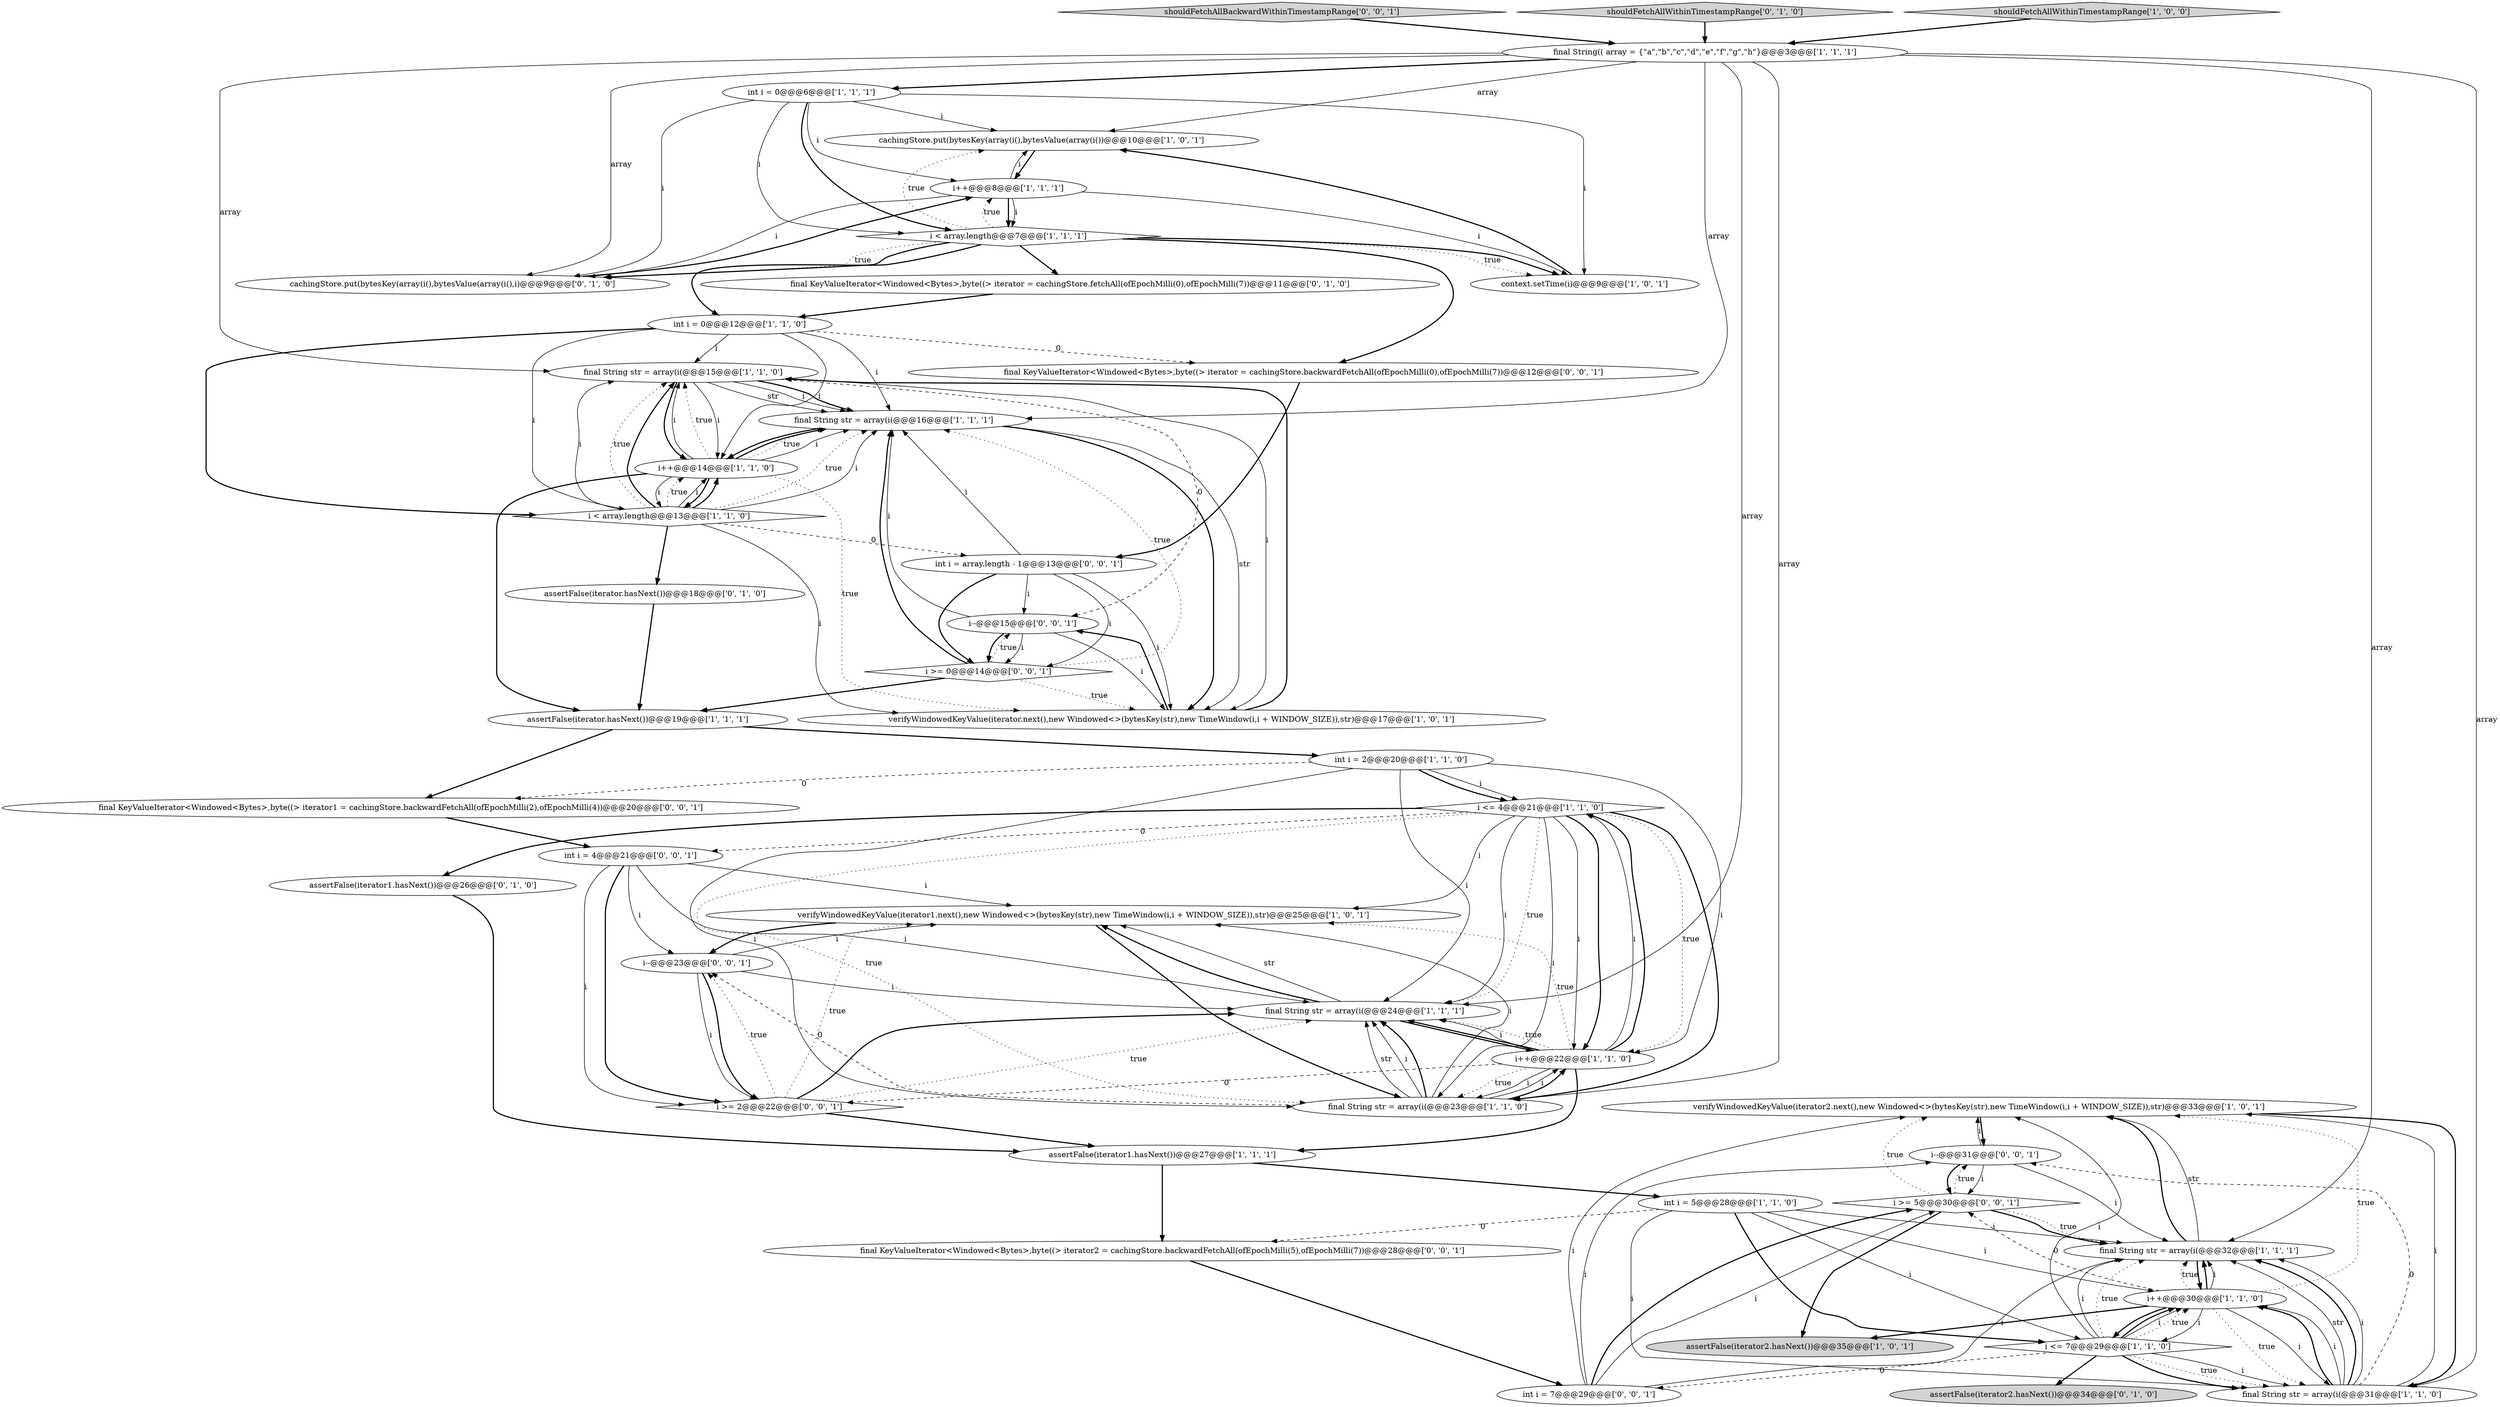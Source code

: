 digraph {
4 [style = filled, label = "verifyWindowedKeyValue(iterator2.next(),new Windowed<>(bytesKey(str),new TimeWindow(i,i + WINDOW_SIZE)),str)@@@33@@@['1', '0', '1']", fillcolor = white, shape = ellipse image = "AAA0AAABBB1BBB"];
19 [style = filled, label = "int i = 2@@@20@@@['1', '1', '0']", fillcolor = white, shape = ellipse image = "AAA0AAABBB1BBB"];
16 [style = filled, label = "final String str = array(i(@@@15@@@['1', '1', '0']", fillcolor = white, shape = ellipse image = "AAA0AAABBB1BBB"];
5 [style = filled, label = "assertFalse(iterator1.hasNext())@@@27@@@['1', '1', '1']", fillcolor = white, shape = ellipse image = "AAA0AAABBB1BBB"];
11 [style = filled, label = "cachingStore.put(bytesKey(array(i(),bytesValue(array(i())@@@10@@@['1', '0', '1']", fillcolor = white, shape = ellipse image = "AAA0AAABBB1BBB"];
41 [style = filled, label = "int i = 4@@@21@@@['0', '0', '1']", fillcolor = white, shape = ellipse image = "AAA0AAABBB3BBB"];
14 [style = filled, label = "final String str = array(i(@@@32@@@['1', '1', '1']", fillcolor = white, shape = ellipse image = "AAA0AAABBB1BBB"];
34 [style = filled, label = "shouldFetchAllBackwardWithinTimestampRange['0', '0', '1']", fillcolor = lightgray, shape = diamond image = "AAA0AAABBB3BBB"];
30 [style = filled, label = "assertFalse(iterator1.hasNext())@@@26@@@['0', '1', '0']", fillcolor = white, shape = ellipse image = "AAA0AAABBB2BBB"];
37 [style = filled, label = "i >= 5@@@30@@@['0', '0', '1']", fillcolor = white, shape = diamond image = "AAA0AAABBB3BBB"];
13 [style = filled, label = "verifyWindowedKeyValue(iterator1.next(),new Windowed<>(bytesKey(str),new TimeWindow(i,i + WINDOW_SIZE)),str)@@@25@@@['1', '0', '1']", fillcolor = white, shape = ellipse image = "AAA0AAABBB1BBB"];
24 [style = filled, label = "context.setTime(i)@@@9@@@['1', '0', '1']", fillcolor = white, shape = ellipse image = "AAA0AAABBB1BBB"];
39 [style = filled, label = "final KeyValueIterator<Windowed<Bytes>,byte((> iterator2 = cachingStore.backwardFetchAll(ofEpochMilli(5),ofEpochMilli(7))@@@28@@@['0', '0', '1']", fillcolor = white, shape = ellipse image = "AAA0AAABBB3BBB"];
12 [style = filled, label = "final String str = array(i(@@@16@@@['1', '1', '1']", fillcolor = white, shape = ellipse image = "AAA0AAABBB1BBB"];
35 [style = filled, label = "i--@@@31@@@['0', '0', '1']", fillcolor = white, shape = ellipse image = "AAA0AAABBB3BBB"];
31 [style = filled, label = "shouldFetchAllWithinTimestampRange['0', '1', '0']", fillcolor = lightgray, shape = diamond image = "AAA0AAABBB2BBB"];
7 [style = filled, label = "assertFalse(iterator2.hasNext())@@@35@@@['1', '0', '1']", fillcolor = lightgray, shape = ellipse image = "AAA0AAABBB1BBB"];
26 [style = filled, label = "assertFalse(iterator.hasNext())@@@19@@@['1', '1', '1']", fillcolor = white, shape = ellipse image = "AAA0AAABBB1BBB"];
36 [style = filled, label = "int i = 7@@@29@@@['0', '0', '1']", fillcolor = white, shape = ellipse image = "AAA0AAABBB3BBB"];
8 [style = filled, label = "i++@@@14@@@['1', '1', '0']", fillcolor = white, shape = ellipse image = "AAA0AAABBB1BBB"];
9 [style = filled, label = "i++@@@8@@@['1', '1', '1']", fillcolor = white, shape = ellipse image = "AAA0AAABBB1BBB"];
42 [style = filled, label = "i >= 2@@@22@@@['0', '0', '1']", fillcolor = white, shape = diamond image = "AAA0AAABBB3BBB"];
38 [style = filled, label = "i--@@@23@@@['0', '0', '1']", fillcolor = white, shape = ellipse image = "AAA0AAABBB3BBB"];
43 [style = filled, label = "i >= 0@@@14@@@['0', '0', '1']", fillcolor = white, shape = diamond image = "AAA0AAABBB3BBB"];
6 [style = filled, label = "int i = 5@@@28@@@['1', '1', '0']", fillcolor = white, shape = ellipse image = "AAA0AAABBB1BBB"];
10 [style = filled, label = "i <= 4@@@21@@@['1', '1', '0']", fillcolor = white, shape = diamond image = "AAA0AAABBB1BBB"];
17 [style = filled, label = "int i = 0@@@6@@@['1', '1', '1']", fillcolor = white, shape = ellipse image = "AAA0AAABBB1BBB"];
3 [style = filled, label = "int i = 0@@@12@@@['1', '1', '0']", fillcolor = white, shape = ellipse image = "AAA0AAABBB1BBB"];
21 [style = filled, label = "i <= 7@@@29@@@['1', '1', '0']", fillcolor = white, shape = diamond image = "AAA0AAABBB1BBB"];
25 [style = filled, label = "i++@@@30@@@['1', '1', '0']", fillcolor = white, shape = ellipse image = "AAA0AAABBB1BBB"];
1 [style = filled, label = "i++@@@22@@@['1', '1', '0']", fillcolor = white, shape = ellipse image = "AAA0AAABBB1BBB"];
29 [style = filled, label = "assertFalse(iterator.hasNext())@@@18@@@['0', '1', '0']", fillcolor = white, shape = ellipse image = "AAA0AAABBB2BBB"];
20 [style = filled, label = "final String str = array(i(@@@31@@@['1', '1', '0']", fillcolor = white, shape = ellipse image = "AAA0AAABBB1BBB"];
23 [style = filled, label = "final String(( array = {\"a\",\"b\",\"c\",\"d\",\"e\",\"f\",\"g\",\"h\"}@@@3@@@['1', '1', '1']", fillcolor = white, shape = ellipse image = "AAA0AAABBB1BBB"];
40 [style = filled, label = "final KeyValueIterator<Windowed<Bytes>,byte((> iterator1 = cachingStore.backwardFetchAll(ofEpochMilli(2),ofEpochMilli(4))@@@20@@@['0', '0', '1']", fillcolor = white, shape = ellipse image = "AAA0AAABBB3BBB"];
18 [style = filled, label = "verifyWindowedKeyValue(iterator.next(),new Windowed<>(bytesKey(str),new TimeWindow(i,i + WINDOW_SIZE)),str)@@@17@@@['1', '0', '1']", fillcolor = white, shape = ellipse image = "AAA0AAABBB1BBB"];
33 [style = filled, label = "final KeyValueIterator<Windowed<Bytes>,byte((> iterator = cachingStore.fetchAll(ofEpochMilli(0),ofEpochMilli(7))@@@11@@@['0', '1', '0']", fillcolor = white, shape = ellipse image = "AAA0AAABBB2BBB"];
27 [style = filled, label = "i < array.length@@@13@@@['1', '1', '0']", fillcolor = white, shape = diamond image = "AAA0AAABBB1BBB"];
45 [style = filled, label = "final KeyValueIterator<Windowed<Bytes>,byte((> iterator = cachingStore.backwardFetchAll(ofEpochMilli(0),ofEpochMilli(7))@@@12@@@['0', '0', '1']", fillcolor = white, shape = ellipse image = "AAA0AAABBB3BBB"];
28 [style = filled, label = "assertFalse(iterator2.hasNext())@@@34@@@['0', '1', '0']", fillcolor = lightgray, shape = ellipse image = "AAA0AAABBB2BBB"];
22 [style = filled, label = "i < array.length@@@7@@@['1', '1', '1']", fillcolor = white, shape = diamond image = "AAA0AAABBB1BBB"];
32 [style = filled, label = "cachingStore.put(bytesKey(array(i(),bytesValue(array(i(),i)@@@9@@@['0', '1', '0']", fillcolor = white, shape = ellipse image = "AAA0AAABBB2BBB"];
15 [style = filled, label = "shouldFetchAllWithinTimestampRange['1', '0', '0']", fillcolor = lightgray, shape = diamond image = "AAA0AAABBB1BBB"];
46 [style = filled, label = "i--@@@15@@@['0', '0', '1']", fillcolor = white, shape = ellipse image = "AAA0AAABBB3BBB"];
44 [style = filled, label = "int i = array.length - 1@@@13@@@['0', '0', '1']", fillcolor = white, shape = ellipse image = "AAA0AAABBB3BBB"];
0 [style = filled, label = "final String str = array(i(@@@23@@@['1', '1', '0']", fillcolor = white, shape = ellipse image = "AAA0AAABBB1BBB"];
2 [style = filled, label = "final String str = array(i(@@@24@@@['1', '1', '1']", fillcolor = white, shape = ellipse image = "AAA0AAABBB1BBB"];
1->5 [style = bold, label=""];
1->42 [style = dashed, label="0"];
14->25 [style = bold, label=""];
3->16 [style = solid, label="i"];
8->16 [style = solid, label="i"];
3->8 [style = solid, label="i"];
25->4 [style = dotted, label="true"];
8->16 [style = dotted, label="true"];
41->2 [style = solid, label="i"];
26->40 [style = bold, label=""];
25->14 [style = bold, label=""];
43->26 [style = bold, label=""];
11->9 [style = bold, label=""];
38->42 [style = bold, label=""];
0->38 [style = dashed, label="0"];
21->28 [style = bold, label=""];
3->27 [style = bold, label=""];
17->22 [style = solid, label="i"];
1->13 [style = dotted, label="true"];
20->35 [style = dashed, label="0"];
10->41 [style = dashed, label="0"];
35->37 [style = bold, label=""];
23->11 [style = solid, label="array"];
24->11 [style = bold, label=""];
1->2 [style = solid, label="i"];
12->18 [style = bold, label=""];
43->46 [style = dotted, label="true"];
42->38 [style = dotted, label="true"];
18->46 [style = bold, label=""];
23->17 [style = bold, label=""];
17->32 [style = solid, label="i"];
25->37 [style = dashed, label="0"];
1->0 [style = dotted, label="true"];
10->1 [style = dotted, label="true"];
8->27 [style = bold, label=""];
25->21 [style = bold, label=""];
22->33 [style = bold, label=""];
20->14 [style = solid, label="str"];
21->20 [style = dotted, label="true"];
42->2 [style = bold, label=""];
33->3 [style = bold, label=""];
43->12 [style = dotted, label="true"];
5->39 [style = bold, label=""];
44->43 [style = solid, label="i"];
17->11 [style = solid, label="i"];
41->13 [style = solid, label="i"];
23->20 [style = solid, label="array"];
8->27 [style = solid, label="i"];
22->32 [style = bold, label=""];
35->14 [style = solid, label="i"];
20->14 [style = bold, label=""];
27->8 [style = dotted, label="true"];
22->24 [style = dotted, label="true"];
21->25 [style = bold, label=""];
27->16 [style = bold, label=""];
25->7 [style = bold, label=""];
20->25 [style = bold, label=""];
36->37 [style = solid, label="i"];
21->36 [style = dashed, label="0"];
25->14 [style = solid, label="i"];
29->26 [style = bold, label=""];
37->4 [style = dotted, label="true"];
9->32 [style = solid, label="i"];
8->12 [style = dotted, label="true"];
5->6 [style = bold, label=""];
43->12 [style = bold, label=""];
27->16 [style = solid, label="i"];
0->2 [style = solid, label="str"];
10->0 [style = bold, label=""];
25->20 [style = dotted, label="true"];
1->10 [style = solid, label="i"];
9->24 [style = solid, label="i"];
23->12 [style = solid, label="array"];
44->18 [style = solid, label="i"];
8->18 [style = dotted, label="true"];
20->25 [style = solid, label="i"];
38->42 [style = solid, label="i"];
10->0 [style = dotted, label="true"];
23->32 [style = solid, label="array"];
23->0 [style = solid, label="array"];
36->37 [style = bold, label=""];
37->14 [style = dotted, label="true"];
27->29 [style = bold, label=""];
36->4 [style = solid, label="i"];
22->9 [style = dotted, label="true"];
22->32 [style = dotted, label="true"];
10->1 [style = bold, label=""];
27->8 [style = bold, label=""];
16->8 [style = solid, label="i"];
13->0 [style = bold, label=""];
14->4 [style = bold, label=""];
46->43 [style = bold, label=""];
9->22 [style = bold, label=""];
41->42 [style = solid, label="i"];
25->21 [style = solid, label="i"];
6->20 [style = solid, label="i"];
35->37 [style = solid, label="i"];
22->45 [style = bold, label=""];
16->12 [style = solid, label="str"];
16->8 [style = bold, label=""];
25->20 [style = solid, label="i"];
38->2 [style = solid, label="i"];
0->1 [style = solid, label="i"];
2->1 [style = bold, label=""];
6->21 [style = bold, label=""];
19->10 [style = solid, label="i"];
21->4 [style = solid, label="i"];
20->14 [style = solid, label="i"];
27->18 [style = solid, label="i"];
10->2 [style = solid, label="i"];
10->0 [style = solid, label="i"];
46->43 [style = solid, label="i"];
19->10 [style = bold, label=""];
10->1 [style = solid, label="i"];
26->19 [style = bold, label=""];
45->44 [style = bold, label=""];
10->13 [style = solid, label="i"];
37->7 [style = bold, label=""];
27->8 [style = solid, label="i"];
21->25 [style = solid, label="i"];
42->2 [style = dotted, label="true"];
21->25 [style = dotted, label="true"];
32->9 [style = bold, label=""];
3->12 [style = solid, label="i"];
19->1 [style = solid, label="i"];
37->35 [style = dotted, label="true"];
6->21 [style = solid, label="i"];
38->13 [style = solid, label="i"];
21->14 [style = solid, label="i"];
30->5 [style = bold, label=""];
10->2 [style = dotted, label="true"];
12->8 [style = bold, label=""];
0->1 [style = bold, label=""];
3->45 [style = dashed, label="0"];
4->20 [style = bold, label=""];
17->24 [style = solid, label="i"];
2->13 [style = solid, label="str"];
34->23 [style = bold, label=""];
1->2 [style = bold, label=""];
23->16 [style = solid, label="array"];
20->4 [style = solid, label="i"];
36->14 [style = solid, label="i"];
27->44 [style = dashed, label="0"];
36->35 [style = solid, label="i"];
8->12 [style = solid, label="i"];
12->18 [style = solid, label="str"];
10->30 [style = bold, label=""];
19->40 [style = dashed, label="0"];
8->12 [style = bold, label=""];
6->14 [style = solid, label="i"];
18->16 [style = bold, label=""];
0->2 [style = solid, label="i"];
27->16 [style = dotted, label="true"];
15->23 [style = bold, label=""];
44->46 [style = solid, label="i"];
4->35 [style = bold, label=""];
46->12 [style = solid, label="i"];
31->23 [style = bold, label=""];
23->2 [style = solid, label="array"];
9->22 [style = solid, label="i"];
46->18 [style = solid, label="i"];
43->18 [style = dotted, label="true"];
3->27 [style = solid, label="i"];
0->13 [style = solid, label="i"];
23->14 [style = solid, label="array"];
0->2 [style = bold, label=""];
44->12 [style = solid, label="i"];
21->20 [style = solid, label="i"];
8->26 [style = bold, label=""];
22->11 [style = dotted, label="true"];
41->38 [style = solid, label="i"];
16->18 [style = solid, label="i"];
25->14 [style = dotted, label="true"];
17->22 [style = bold, label=""];
27->12 [style = dotted, label="true"];
17->9 [style = solid, label="i"];
14->4 [style = solid, label="str"];
44->43 [style = bold, label=""];
19->2 [style = solid, label="i"];
16->46 [style = dashed, label="0"];
2->13 [style = bold, label=""];
9->11 [style = solid, label="i"];
22->3 [style = bold, label=""];
1->0 [style = solid, label="i"];
37->14 [style = bold, label=""];
21->20 [style = bold, label=""];
6->25 [style = solid, label="i"];
35->4 [style = solid, label="i"];
40->41 [style = bold, label=""];
21->14 [style = dotted, label="true"];
16->12 [style = solid, label="i"];
13->38 [style = bold, label=""];
42->5 [style = bold, label=""];
22->24 [style = bold, label=""];
1->2 [style = dotted, label="true"];
1->10 [style = bold, label=""];
39->36 [style = bold, label=""];
16->12 [style = bold, label=""];
19->0 [style = solid, label="i"];
6->39 [style = dashed, label="0"];
27->12 [style = solid, label="i"];
41->42 [style = bold, label=""];
42->13 [style = dotted, label="true"];
}
